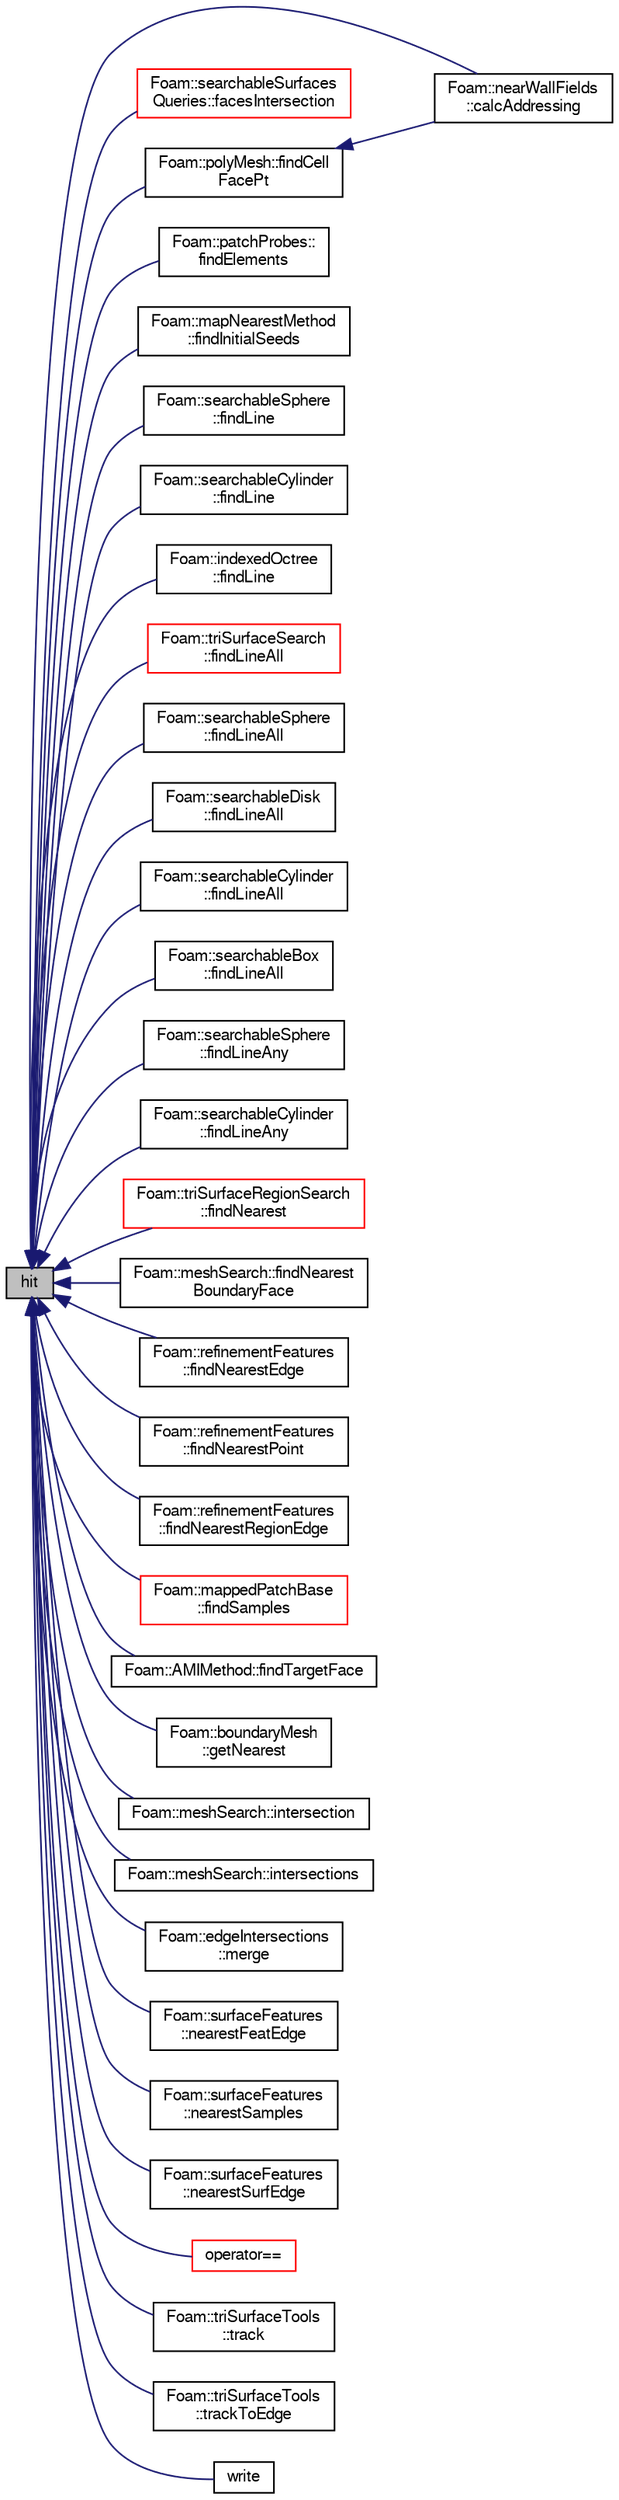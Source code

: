 digraph "hit"
{
  bgcolor="transparent";
  edge [fontname="FreeSans",fontsize="10",labelfontname="FreeSans",labelfontsize="10"];
  node [fontname="FreeSans",fontsize="10",shape=record];
  rankdir="LR";
  Node1 [label="hit",height=0.2,width=0.4,color="black", fillcolor="grey75", style="filled" fontcolor="black"];
  Node1 -> Node2 [dir="back",color="midnightblue",fontsize="10",style="solid",fontname="FreeSans"];
  Node2 [label="Foam::nearWallFields\l::calcAddressing",height=0.2,width=0.4,color="black",URL="$a01536.html#a7097a017d4eac4116d58a3cdbf507891",tooltip="Calculate addressing from cells back to patch faces. "];
  Node1 -> Node3 [dir="back",color="midnightblue",fontsize="10",style="solid",fontname="FreeSans"];
  Node3 [label="Foam::searchableSurfaces\lQueries::facesIntersection",height=0.2,width=0.4,color="red",URL="$a02202.html#acb9d482795efa8a31d55d0234edd47db",tooltip="Calculate point which is on a set of surfaces. WIP. "];
  Node1 -> Node4 [dir="back",color="midnightblue",fontsize="10",style="solid",fontname="FreeSans"];
  Node4 [label="Foam::polyMesh::findCell\lFacePt",height=0.2,width=0.4,color="black",URL="$a01861.html#a7fc563a56fa5a04c0c5a4c32a9669608",tooltip="Find the cell, tetFacei and tetPti for point p. "];
  Node4 -> Node2 [dir="back",color="midnightblue",fontsize="10",style="solid",fontname="FreeSans"];
  Node1 -> Node5 [dir="back",color="midnightblue",fontsize="10",style="solid",fontname="FreeSans"];
  Node5 [label="Foam::patchProbes::\lfindElements",height=0.2,width=0.4,color="black",URL="$a01758.html#a852f621399b6ee1f3467e69a1d5fe8b4",tooltip="Find elements containing patchProbes. "];
  Node1 -> Node6 [dir="back",color="midnightblue",fontsize="10",style="solid",fontname="FreeSans"];
  Node6 [label="Foam::mapNearestMethod\l::findInitialSeeds",height=0.2,width=0.4,color="black",URL="$a01371.html#a2be5fd18fd6867dbc7ad181ed496a9fb",tooltip="Find indices of overlapping cells in src and tgt meshes - returns. "];
  Node1 -> Node7 [dir="back",color="midnightblue",fontsize="10",style="solid",fontname="FreeSans"];
  Node7 [label="Foam::searchableSphere\l::findLine",height=0.2,width=0.4,color="black",URL="$a02195.html#a099df5ddaf17545f9b58aeaceead2dab",tooltip="Find first intersection on segment from start to end. "];
  Node1 -> Node8 [dir="back",color="midnightblue",fontsize="10",style="solid",fontname="FreeSans"];
  Node8 [label="Foam::searchableCylinder\l::findLine",height=0.2,width=0.4,color="black",URL="$a02190.html#a099df5ddaf17545f9b58aeaceead2dab",tooltip="Find first intersection on segment from start to end. "];
  Node1 -> Node9 [dir="back",color="midnightblue",fontsize="10",style="solid",fontname="FreeSans"];
  Node9 [label="Foam::indexedOctree\l::findLine",height=0.2,width=0.4,color="black",URL="$a01023.html#a978a0dc911232f73db03506cdfa115d8"];
  Node1 -> Node10 [dir="back",color="midnightblue",fontsize="10",style="solid",fontname="FreeSans"];
  Node10 [label="Foam::triSurfaceSearch\l::findLineAll",height=0.2,width=0.4,color="red",URL="$a02616.html#a87377ad7cb41ac5234219d6c018f90cf",tooltip="Calculate all intersections from start to end. "];
  Node1 -> Node11 [dir="back",color="midnightblue",fontsize="10",style="solid",fontname="FreeSans"];
  Node11 [label="Foam::searchableSphere\l::findLineAll",height=0.2,width=0.4,color="black",URL="$a02195.html#a37e2ba98fcb9cf045c16104bf2083058",tooltip="Get all intersections in order from start to end. "];
  Node1 -> Node12 [dir="back",color="midnightblue",fontsize="10",style="solid",fontname="FreeSans"];
  Node12 [label="Foam::searchableDisk\l::findLineAll",height=0.2,width=0.4,color="black",URL="$a02191.html#a37e2ba98fcb9cf045c16104bf2083058",tooltip="Get all intersections in order from start to end. "];
  Node1 -> Node13 [dir="back",color="midnightblue",fontsize="10",style="solid",fontname="FreeSans"];
  Node13 [label="Foam::searchableCylinder\l::findLineAll",height=0.2,width=0.4,color="black",URL="$a02190.html#a37e2ba98fcb9cf045c16104bf2083058",tooltip="Get all intersections in order from start to end. "];
  Node1 -> Node14 [dir="back",color="midnightblue",fontsize="10",style="solid",fontname="FreeSans"];
  Node14 [label="Foam::searchableBox\l::findLineAll",height=0.2,width=0.4,color="black",URL="$a02188.html#a37e2ba98fcb9cf045c16104bf2083058",tooltip="Get all intersections in order from start to end. "];
  Node1 -> Node15 [dir="back",color="midnightblue",fontsize="10",style="solid",fontname="FreeSans"];
  Node15 [label="Foam::searchableSphere\l::findLineAny",height=0.2,width=0.4,color="black",URL="$a02195.html#ac65d782c6c6dd90c8a8f260986b64cf4",tooltip="Return any intersection on segment from start to end. "];
  Node1 -> Node16 [dir="back",color="midnightblue",fontsize="10",style="solid",fontname="FreeSans"];
  Node16 [label="Foam::searchableCylinder\l::findLineAny",height=0.2,width=0.4,color="black",URL="$a02190.html#ac65d782c6c6dd90c8a8f260986b64cf4",tooltip="Return any intersection on segment from start to end. "];
  Node1 -> Node17 [dir="back",color="midnightblue",fontsize="10",style="solid",fontname="FreeSans"];
  Node17 [label="Foam::triSurfaceRegionSearch\l::findNearest",height=0.2,width=0.4,color="red",URL="$a02615.html#a69bcd34d73a8f4c3073df951738cfc2a",tooltip="Find the nearest point on the surface out of the regions. "];
  Node1 -> Node18 [dir="back",color="midnightblue",fontsize="10",style="solid",fontname="FreeSans"];
  Node18 [label="Foam::meshSearch::findNearest\lBoundaryFace",height=0.2,width=0.4,color="black",URL="$a01429.html#aae94dae06cef275ce7518d882fc4c4a7",tooltip="Find nearest boundary face. "];
  Node1 -> Node19 [dir="back",color="midnightblue",fontsize="10",style="solid",fontname="FreeSans"];
  Node19 [label="Foam::refinementFeatures\l::findNearestEdge",height=0.2,width=0.4,color="black",URL="$a02050.html#a54a38a30d12368aeb05534de2e216f3d",tooltip="Find nearest point on nearest feature edge. Sets. "];
  Node1 -> Node20 [dir="back",color="midnightblue",fontsize="10",style="solid",fontname="FreeSans"];
  Node20 [label="Foam::refinementFeatures\l::findNearestPoint",height=0.2,width=0.4,color="black",URL="$a02050.html#af325395e896cf5a85e7d72a0c8c34735",tooltip="Find nearest feature point. Sets. "];
  Node1 -> Node21 [dir="back",color="midnightblue",fontsize="10",style="solid",fontname="FreeSans"];
  Node21 [label="Foam::refinementFeatures\l::findNearestRegionEdge",height=0.2,width=0.4,color="black",URL="$a02050.html#a3c1594dfe7daf51065b42d9a71f2305d",tooltip="Find nearest point on nearest region edge. Sets. "];
  Node1 -> Node22 [dir="back",color="midnightblue",fontsize="10",style="solid",fontname="FreeSans"];
  Node22 [label="Foam::mappedPatchBase\l::findSamples",height=0.2,width=0.4,color="red",URL="$a01381.html#af1dadf58aa8d06f7448d1859188f909d",tooltip="Find cells/faces containing samples. "];
  Node1 -> Node23 [dir="back",color="midnightblue",fontsize="10",style="solid",fontname="FreeSans"];
  Node23 [label="Foam::AMIMethod::findTargetFace",height=0.2,width=0.4,color="black",URL="$a00045.html#ab992758354ced7085f77d7d2f01e2741",tooltip="Find face on target patch that overlaps source face. "];
  Node1 -> Node24 [dir="back",color="midnightblue",fontsize="10",style="solid",fontname="FreeSans"];
  Node24 [label="Foam::boundaryMesh\l::getNearest",height=0.2,width=0.4,color="black",URL="$a00142.html#afc0c1d142df9fc42e5efffdf1f144d3a",tooltip="Get bMesh index of nearest face for every boundary face in. "];
  Node1 -> Node25 [dir="back",color="midnightblue",fontsize="10",style="solid",fontname="FreeSans"];
  Node25 [label="Foam::meshSearch::intersection",height=0.2,width=0.4,color="black",URL="$a01429.html#a2631aca19330f06a6f56e58f5095abe0",tooltip="Find first intersection of boundary in segment [pStart, pEnd]. "];
  Node1 -> Node26 [dir="back",color="midnightblue",fontsize="10",style="solid",fontname="FreeSans"];
  Node26 [label="Foam::meshSearch::intersections",height=0.2,width=0.4,color="black",URL="$a01429.html#ac8bf48d32d0edf70564b549a79c0deac",tooltip="Find all intersections of boundary within segment pStart .. pEnd. "];
  Node1 -> Node27 [dir="back",color="midnightblue",fontsize="10",style="solid",fontname="FreeSans"];
  Node27 [label="Foam::edgeIntersections\l::merge",height=0.2,width=0.4,color="black",URL="$a00593.html#a987539e16097f548da5dde54bbc38a40",tooltip="Merge (or override) edge intersection for a subset. "];
  Node1 -> Node28 [dir="back",color="midnightblue",fontsize="10",style="solid",fontname="FreeSans"];
  Node28 [label="Foam::surfaceFeatures\l::nearestFeatEdge",height=0.2,width=0.4,color="black",URL="$a02409.html#a1886e792c1c3df0142ae87adadbd7aef",tooltip="Find nearest feature edge to each surface edge. Uses the. "];
  Node1 -> Node29 [dir="back",color="midnightblue",fontsize="10",style="solid",fontname="FreeSans"];
  Node29 [label="Foam::surfaceFeatures\l::nearestSamples",height=0.2,width=0.4,color="black",URL="$a02409.html#a05b6a62c91ca3d68db42ba635ff1f307",tooltip="Find nearest sample for selected surface points. "];
  Node1 -> Node30 [dir="back",color="midnightblue",fontsize="10",style="solid",fontname="FreeSans"];
  Node30 [label="Foam::surfaceFeatures\l::nearestSurfEdge",height=0.2,width=0.4,color="black",URL="$a02409.html#ac9d88c671fbfe12e0526038fb054c11d",tooltip="Find nearest surface edge (out of selectedEdges) for. "];
  Node1 -> Node31 [dir="back",color="midnightblue",fontsize="10",style="solid",fontname="FreeSans"];
  Node31 [label="operator==",height=0.2,width=0.4,color="red",URL="$a01829.html#aef9ed56f17abfe0ef48bcba7eb52f8bc"];
  Node1 -> Node32 [dir="back",color="midnightblue",fontsize="10",style="solid",fontname="FreeSans"];
  Node32 [label="Foam::triSurfaceTools\l::track",height=0.2,width=0.4,color="black",URL="$a02617.html#af4b1f3e416f4fde67a1e6843a4e1c19e",tooltip="Track from edge to edge across surface. Uses trackToEdge. "];
  Node1 -> Node33 [dir="back",color="midnightblue",fontsize="10",style="solid",fontname="FreeSans"];
  Node33 [label="Foam::triSurfaceTools\l::trackToEdge",height=0.2,width=0.4,color="black",URL="$a02617.html#a6d8fd04b37cd0ac3c45134c26f9ba40c",tooltip="Track on surface to get closer to point. "];
  Node1 -> Node34 [dir="back",color="midnightblue",fontsize="10",style="solid",fontname="FreeSans"];
  Node34 [label="write",height=0.2,width=0.4,color="black",URL="$a01829.html#abc3cd62ff33f4830f9e4cfceed468856"];
}
